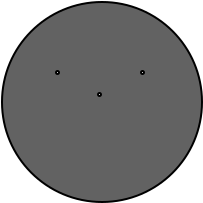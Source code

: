 <?xml version="1.0"?>
<dia:diagram xmlns:dia="http://www.lysator.liu.se/~alla/dia/">
  <dia:layer name="Background" visible="true">
    <dia:object type="Standard - Ellipse" version="0" id="O0">
      <dia:attribute name="obj_pos">
        <dia:point val="-5,-5"/>
      </dia:attribute>
      <dia:attribute name="obj_bb">
        <dia:rectangle val="-5.05,-5.05;5.05,5.05"/>
      </dia:attribute>
      <dia:attribute name="elem_corner">
        <dia:point val="-5,-5"/>
      </dia:attribute>
      <dia:attribute name="elem_width">
        <dia:real val="10"/>
      </dia:attribute>
      <dia:attribute name="elem_height">
        <dia:real val="10"/>
      </dia:attribute>
      <dia:attribute name="inner_color">
        <dia:color val="#626262"/>
      </dia:attribute>
    </dia:object>
    <dia:object type="Standard - Ellipse" version="0" id="O1">
      <dia:attribute name="obj_pos">
        <dia:point val="-2.15,-1.4"/>
      </dia:attribute>
      <dia:attribute name="obj_bb">
        <dia:rectangle val="-2.2,-1.45;-1.85,-1.1"/>
      </dia:attribute>
      <dia:attribute name="elem_corner">
        <dia:point val="-2.3,-1.55"/>
      </dia:attribute>
      <dia:attribute name="elem_width">
        <dia:real val="0.15"/>
      </dia:attribute>
      <dia:attribute name="elem_height">
        <dia:real val="0.15"/>
      </dia:attribute>
    </dia:object>
    <dia:object type="Standard - Ellipse" version="0" id="O2">
      <dia:attribute name="obj_pos">
        <dia:point val="-0.25,-0.5"/>
      </dia:attribute>
      <dia:attribute name="obj_bb">
        <dia:rectangle val="-0.3,-0.55;0.05,-0.2"/>
      </dia:attribute>
      <dia:attribute name="elem_corner">
        <dia:point val="-0.2,-0.45"/>
      </dia:attribute>
      <dia:attribute name="elem_width">
        <dia:real val="0.15"/>
      </dia:attribute>
      <dia:attribute name="elem_height">
        <dia:real val="0.15"/>
      </dia:attribute>
    </dia:object>
    <dia:object type="Standard - Ellipse" version="0" id="O3">
      <dia:attribute name="obj_pos">
        <dia:point val="2.1,-1.4"/>
      </dia:attribute>
      <dia:attribute name="obj_bb">
        <dia:rectangle val="2.05,-1.45;2.4,-1.1"/>
      </dia:attribute>
      <dia:attribute name="elem_corner">
        <dia:point val="1.95,-1.55"/>
      </dia:attribute>
      <dia:attribute name="elem_width">
        <dia:real val="0.15"/>
      </dia:attribute>
      <dia:attribute name="elem_height">
        <dia:real val="0.15"/>
      </dia:attribute>
    </dia:object>
  </dia:layer>
</dia:diagram>
